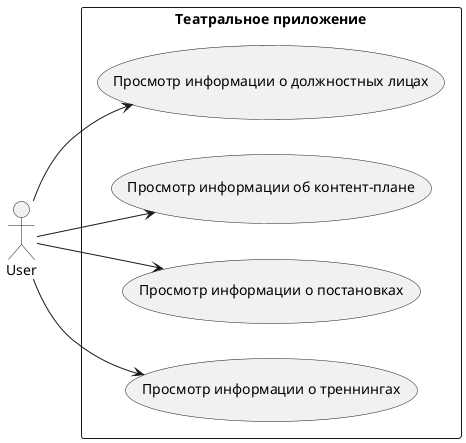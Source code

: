 @startuml
left to right direction
actor User as U
rectangle "Театральное приложение" {
    usecase "Просмотр информации о должностных лицах" as A
    usecase "Просмотр информации об контент-плане" as B
    usecase "Просмотр информации о постановках" as C
    usecase "Просмотр информации о треннингах" as D
    U --> (A)
    U --> (B)
    U --> (C)
    U --> (D)
}
@enduml